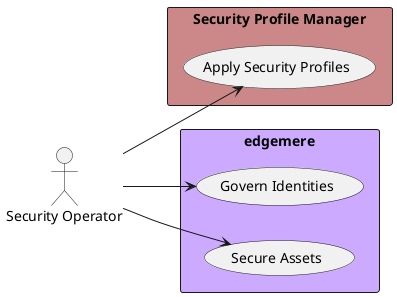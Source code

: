 @startuml

left to right direction


Actor "Security Operator" as SecurityOperator


rectangle "Security Profile Manager" as spm #cc8888 {
        usecase "Apply Security Profiles" as ApplySecurityProfiles
    SecurityOperator --> ApplySecurityProfiles

}

rectangle "edgemere" as edgemere #ccaaff {
        usecase "Govern Identities" as GovernIdentities
    SecurityOperator --> GovernIdentities
    usecase "Secure Assets" as SecureAssets
    SecurityOperator --> SecureAssets

}


@enduml
